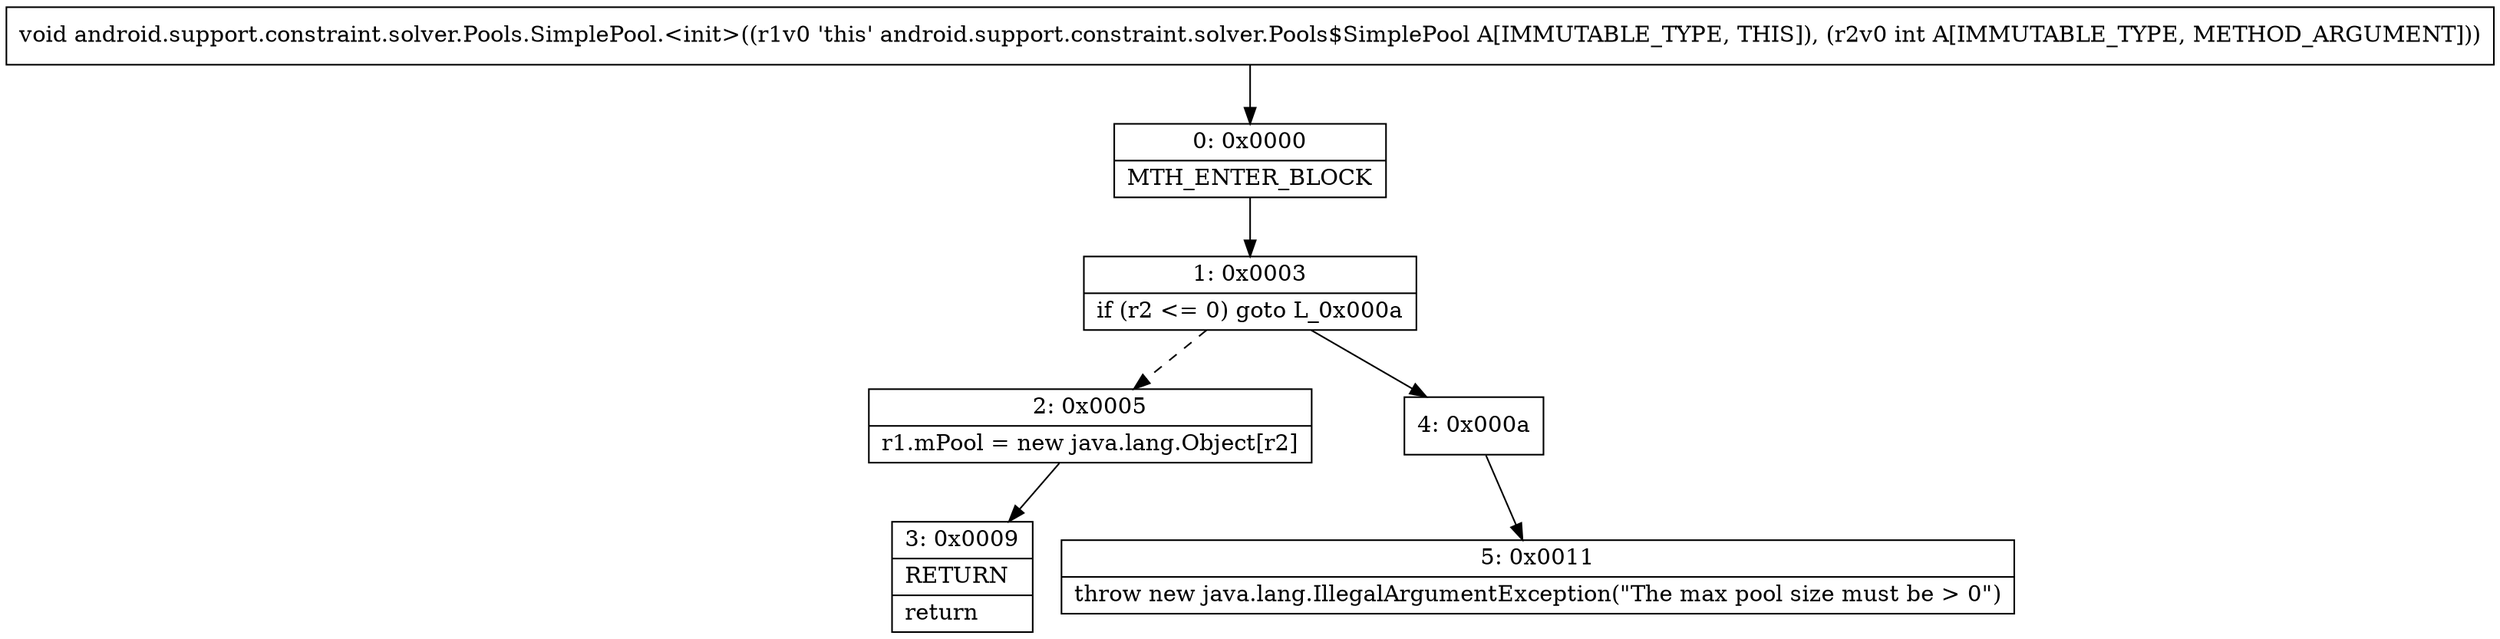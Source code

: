 digraph "CFG forandroid.support.constraint.solver.Pools.SimplePool.\<init\>(I)V" {
Node_0 [shape=record,label="{0\:\ 0x0000|MTH_ENTER_BLOCK\l}"];
Node_1 [shape=record,label="{1\:\ 0x0003|if (r2 \<= 0) goto L_0x000a\l}"];
Node_2 [shape=record,label="{2\:\ 0x0005|r1.mPool = new java.lang.Object[r2]\l}"];
Node_3 [shape=record,label="{3\:\ 0x0009|RETURN\l|return\l}"];
Node_4 [shape=record,label="{4\:\ 0x000a}"];
Node_5 [shape=record,label="{5\:\ 0x0011|throw new java.lang.IllegalArgumentException(\"The max pool size must be \> 0\")\l}"];
MethodNode[shape=record,label="{void android.support.constraint.solver.Pools.SimplePool.\<init\>((r1v0 'this' android.support.constraint.solver.Pools$SimplePool A[IMMUTABLE_TYPE, THIS]), (r2v0 int A[IMMUTABLE_TYPE, METHOD_ARGUMENT])) }"];
MethodNode -> Node_0;
Node_0 -> Node_1;
Node_1 -> Node_2[style=dashed];
Node_1 -> Node_4;
Node_2 -> Node_3;
Node_4 -> Node_5;
}

